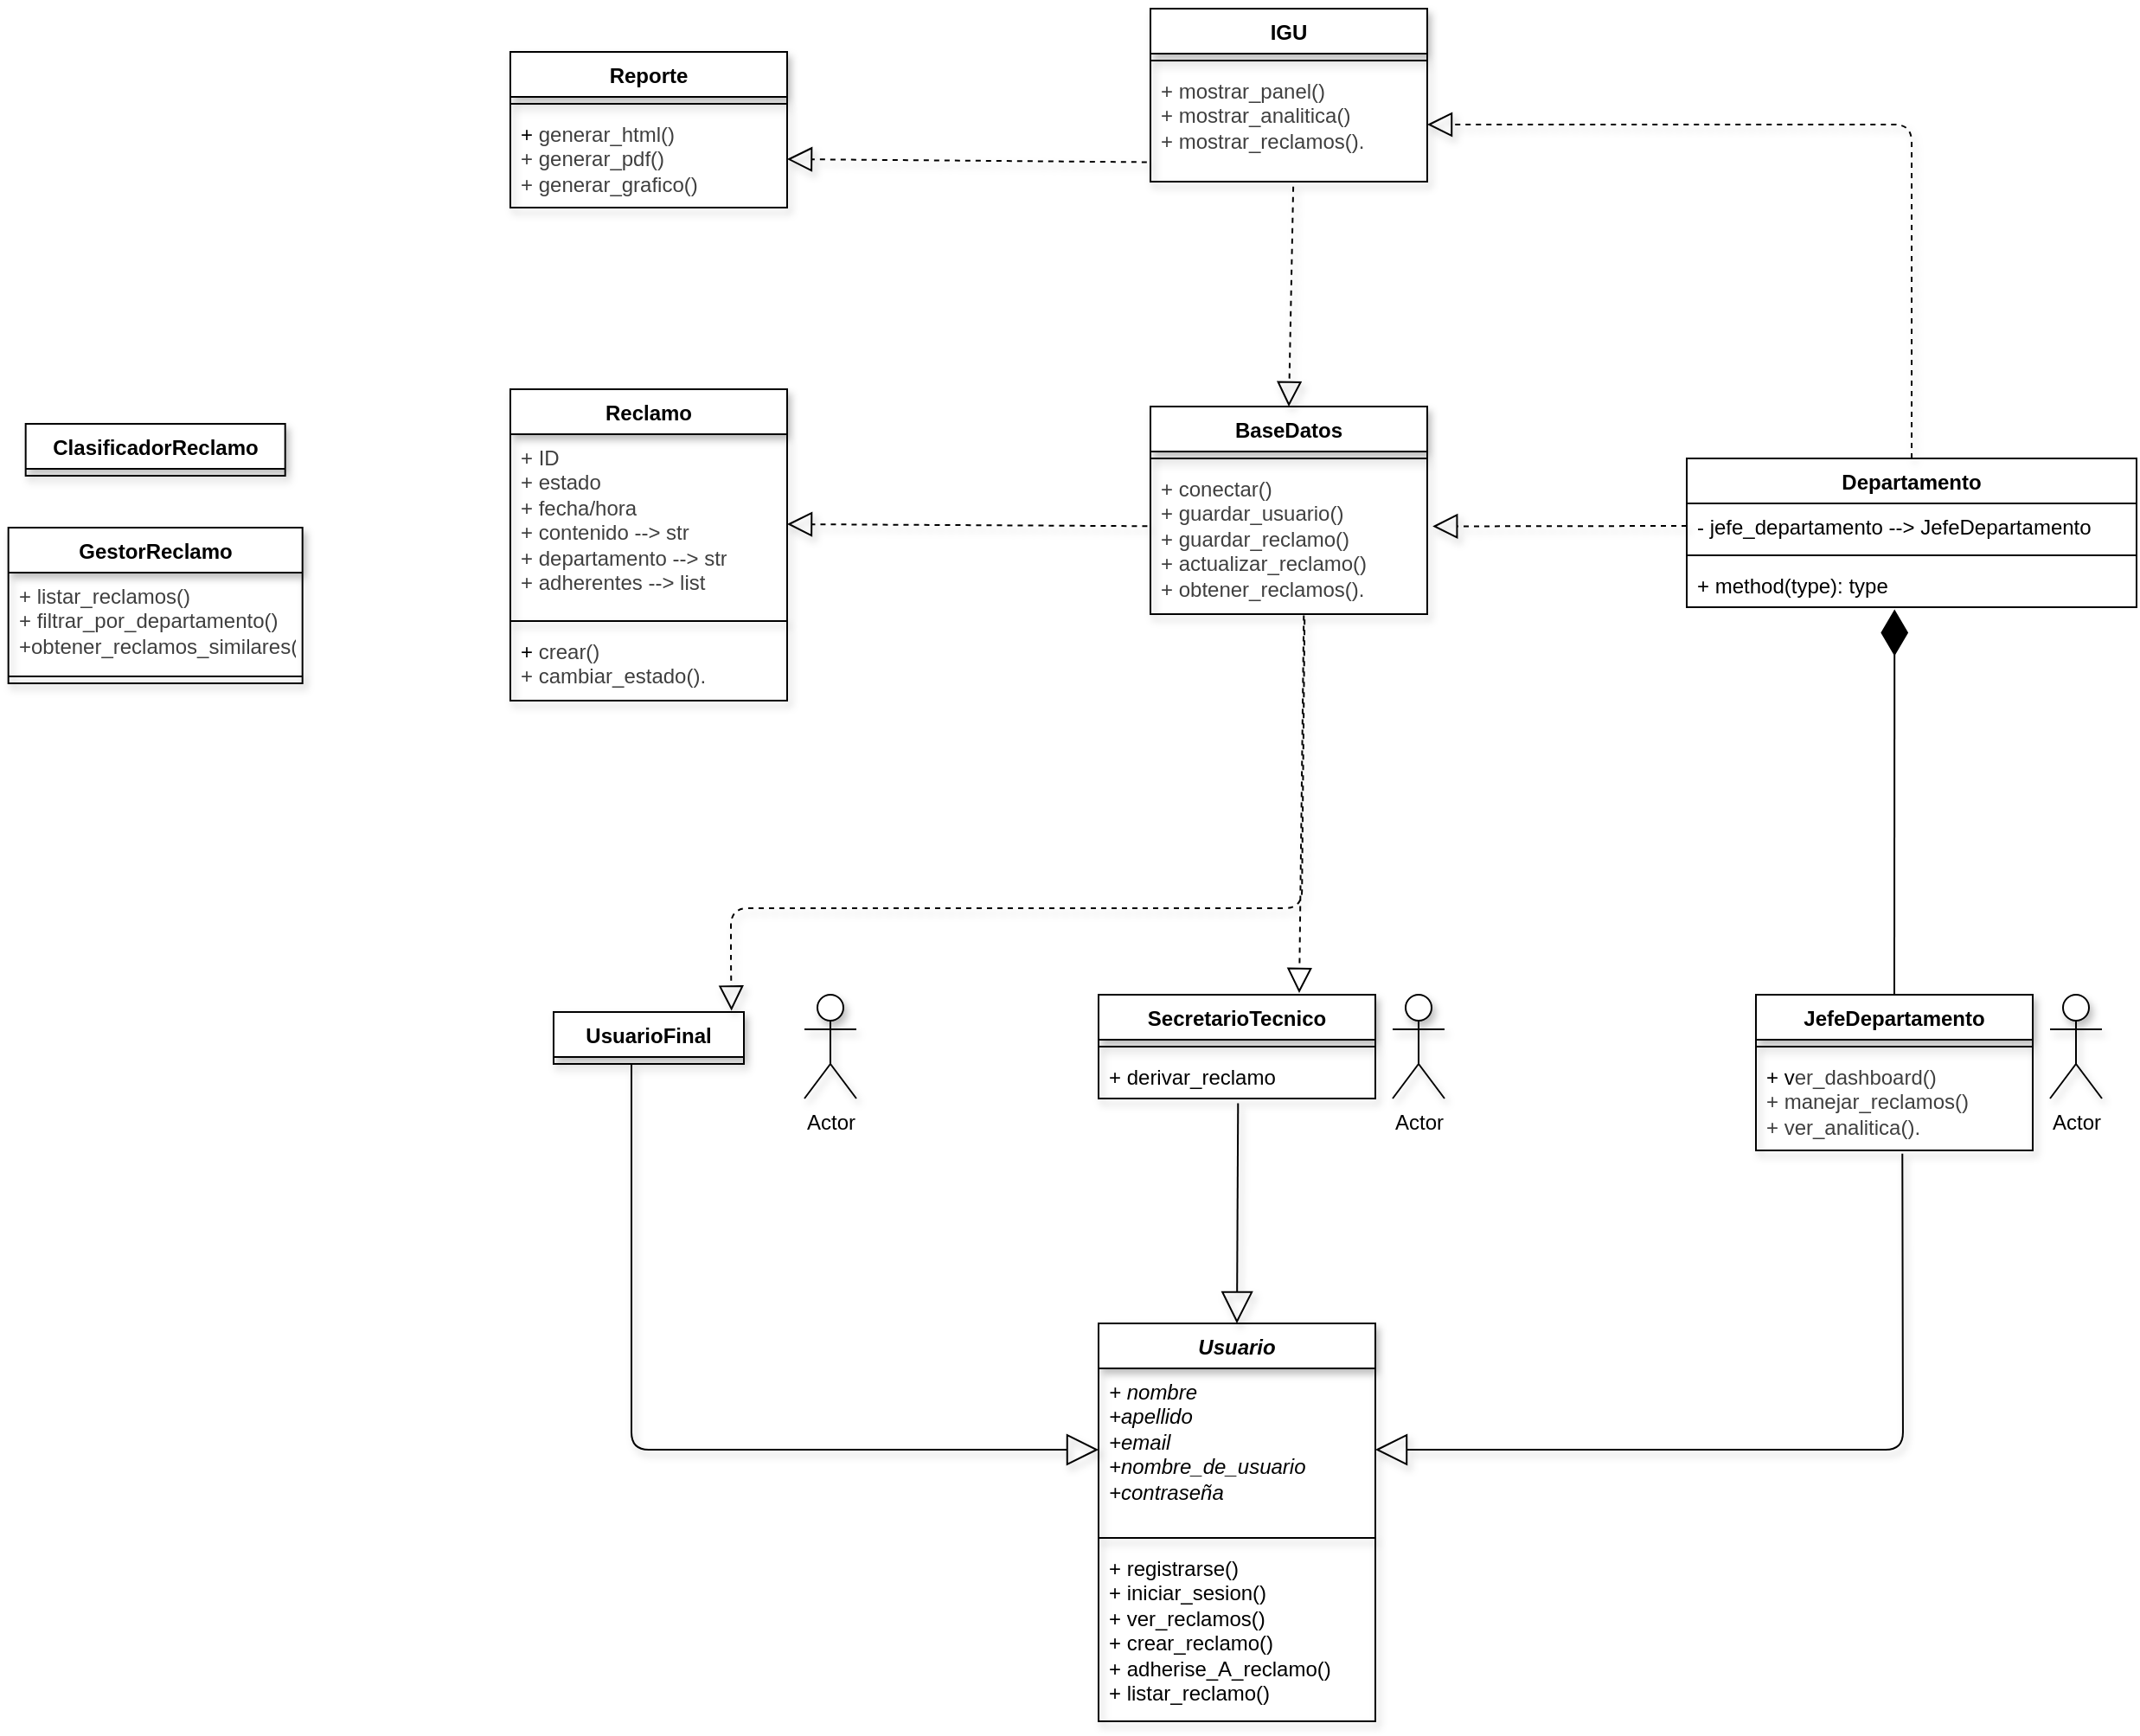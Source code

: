 <mxfile>
    <diagram id="C5RBs43oDa-KdzZeNtuy" name="Page-1">
        <mxGraphModel dx="2207" dy="1848" grid="1" gridSize="10" guides="1" tooltips="1" connect="1" arrows="0" fold="1" page="1" pageScale="1" pageWidth="827" pageHeight="1169" background="light-dark(#FFFFFF,#121212)" math="0" shadow="0">
            <root>
                <mxCell id="WIyWlLk6GJQsqaUBKTNV-0"/>
                <mxCell id="WIyWlLk6GJQsqaUBKTNV-1" parent="WIyWlLk6GJQsqaUBKTNV-0"/>
                <mxCell id="7" value="&lt;i&gt;Usuario&lt;/i&gt;" style="swimlane;fontStyle=1;align=center;verticalAlign=top;childLayout=stackLayout;horizontal=1;startSize=26;horizontalStack=0;resizeParent=1;resizeParentMax=0;resizeLast=0;collapsible=1;marginBottom=0;whiteSpace=wrap;html=1;swimlaneLine=1;shadow=1;" parent="WIyWlLk6GJQsqaUBKTNV-1" vertex="1">
                    <mxGeometry x="320" y="640" width="160" height="230" as="geometry"/>
                </mxCell>
                <mxCell id="8" value="+ nombre&lt;div&gt;+apellido&lt;/div&gt;&lt;div&gt;+email&lt;/div&gt;&lt;div&gt;+nombre_de_usuario&lt;/div&gt;&lt;div&gt;+contraseña&lt;/div&gt;&lt;div&gt;&lt;br&gt;&lt;/div&gt;" style="text;align=left;verticalAlign=top;spacingLeft=4;spacingRight=4;overflow=hidden;rotatable=0;points=[[0,0.5],[1,0.5]];portConstraint=eastwest;whiteSpace=wrap;html=1;fontStyle=2;swimlaneLine=1;shadow=1;" parent="7" vertex="1">
                    <mxGeometry y="26" width="160" height="94" as="geometry"/>
                </mxCell>
                <mxCell id="9" value="" style="line;strokeWidth=1;align=left;verticalAlign=middle;spacingTop=-1;spacingLeft=3;spacingRight=3;rotatable=0;labelPosition=right;points=[];portConstraint=eastwest;swimlaneLine=1;shadow=1;" parent="7" vertex="1">
                    <mxGeometry y="120" width="160" height="8" as="geometry"/>
                </mxCell>
                <mxCell id="10" value="+ registrarse()&lt;div&gt;+ iniciar_sesion()&lt;/div&gt;&lt;div&gt;+ ver_reclamos()&lt;/div&gt;&lt;div&gt;+ crear_reclamo()&lt;div&gt;+ adherise_A_reclamo()&lt;/div&gt;&lt;div&gt;+ listar_reclamo()&lt;/div&gt;&lt;div&gt;&lt;br style=&quot;color: rgb(63, 63, 63);&quot;&gt;&lt;/div&gt;&lt;/div&gt;" style="text;align=left;verticalAlign=top;spacingLeft=4;spacingRight=4;overflow=hidden;rotatable=0;points=[[0,0.5],[1,0.5]];portConstraint=eastwest;whiteSpace=wrap;html=1;swimlaneLine=1;shadow=1;" parent="7" vertex="1">
                    <mxGeometry y="128" width="160" height="102" as="geometry"/>
                </mxCell>
                <mxCell id="19" value="IGU" style="swimlane;fontStyle=1;align=center;verticalAlign=top;childLayout=stackLayout;horizontal=1;startSize=26;horizontalStack=0;resizeParent=1;resizeParentMax=0;resizeLast=0;collapsible=1;marginBottom=0;whiteSpace=wrap;html=1;swimlaneLine=1;shadow=1;" parent="WIyWlLk6GJQsqaUBKTNV-1" vertex="1">
                    <mxGeometry x="350" y="-120" width="160" height="100" as="geometry"/>
                </mxCell>
                <mxCell id="21" value="" style="line;strokeWidth=1;align=left;verticalAlign=middle;spacingTop=-1;spacingLeft=3;spacingRight=3;rotatable=0;labelPosition=right;points=[];portConstraint=eastwest;swimlaneLine=1;shadow=1;" parent="19" vertex="1">
                    <mxGeometry y="26" width="160" height="8" as="geometry"/>
                </mxCell>
                <mxCell id="22" value="&lt;span style=&quot;color: rgb(63, 63, 63);&quot;&gt;+ mostrar_panel()&lt;/span&gt;&lt;div&gt;&lt;span style=&quot;color: rgb(63, 63, 63);&quot;&gt;+ mostrar_analitica()&lt;/span&gt;&lt;/div&gt;&lt;div&gt;&lt;span style=&quot;color: rgb(63, 63, 63);&quot;&gt;+ mostrar_reclamos().&lt;/span&gt;&lt;/div&gt;" style="text;align=left;verticalAlign=top;spacingLeft=4;spacingRight=4;overflow=hidden;rotatable=0;points=[[0,0.5],[1,0.5]];portConstraint=eastwest;whiteSpace=wrap;html=1;swimlaneLine=1;shadow=1;" parent="19" vertex="1">
                    <mxGeometry y="34" width="160" height="66" as="geometry"/>
                </mxCell>
                <mxCell id="23" value="BaseDatos" style="swimlane;fontStyle=1;align=center;verticalAlign=top;childLayout=stackLayout;horizontal=1;startSize=26;horizontalStack=0;resizeParent=1;resizeParentMax=0;resizeLast=0;collapsible=1;marginBottom=0;whiteSpace=wrap;html=1;swimlaneLine=1;shadow=1;" parent="WIyWlLk6GJQsqaUBKTNV-1" vertex="1">
                    <mxGeometry x="350" y="110" width="160" height="120" as="geometry"/>
                </mxCell>
                <mxCell id="25" value="" style="line;strokeWidth=1;align=left;verticalAlign=middle;spacingTop=-1;spacingLeft=3;spacingRight=3;rotatable=0;labelPosition=right;points=[];portConstraint=eastwest;swimlaneLine=1;shadow=1;" parent="23" vertex="1">
                    <mxGeometry y="26" width="160" height="8" as="geometry"/>
                </mxCell>
                <mxCell id="26" value="&lt;span style=&quot;color: rgb(63, 63, 63);&quot;&gt;+ conectar()&lt;/span&gt;&lt;div&gt;&lt;span style=&quot;color: rgb(63, 63, 63);&quot;&gt;+ guardar_usuario()&lt;/span&gt;&lt;/div&gt;&lt;div&gt;&lt;span style=&quot;color: rgb(63, 63, 63);&quot;&gt;+ guardar_reclamo()&lt;/span&gt;&lt;/div&gt;&lt;div&gt;&lt;span style=&quot;color: rgb(63, 63, 63);&quot;&gt;+ actualizar_reclamo()&amp;nbsp;&lt;/span&gt;&lt;/div&gt;&lt;div&gt;&lt;span style=&quot;color: rgb(63, 63, 63);&quot;&gt;+ obtener_reclamos().&lt;/span&gt;&lt;/div&gt;" style="text;align=left;verticalAlign=top;spacingLeft=4;spacingRight=4;overflow=hidden;rotatable=0;points=[[0,0.5],[1,0.5]];portConstraint=eastwest;whiteSpace=wrap;html=1;swimlaneLine=1;perimeterSpacing=14;shadow=1;" parent="23" vertex="1">
                    <mxGeometry y="34" width="160" height="86" as="geometry"/>
                </mxCell>
                <mxCell id="27" value="Reporte" style="swimlane;fontStyle=1;align=center;verticalAlign=top;childLayout=stackLayout;horizontal=1;startSize=26;horizontalStack=0;resizeParent=1;resizeParentMax=0;resizeLast=0;collapsible=1;marginBottom=0;whiteSpace=wrap;html=1;swimlaneLine=1;shadow=1;" parent="WIyWlLk6GJQsqaUBKTNV-1" vertex="1">
                    <mxGeometry x="-20" y="-95" width="160" height="90" as="geometry"/>
                </mxCell>
                <mxCell id="29" value="" style="line;strokeWidth=1;align=left;verticalAlign=middle;spacingTop=-1;spacingLeft=3;spacingRight=3;rotatable=0;labelPosition=right;points=[];portConstraint=eastwest;swimlaneLine=1;shadow=1;" parent="27" vertex="1">
                    <mxGeometry y="26" width="160" height="8" as="geometry"/>
                </mxCell>
                <mxCell id="30" value="+&amp;nbsp;&lt;span style=&quot;color: rgb(63, 63, 63);&quot;&gt;generar_html()&lt;/span&gt;&lt;div&gt;&lt;span style=&quot;color: rgb(63, 63, 63);&quot;&gt;+ generar_pdf()&lt;/span&gt;&lt;/div&gt;&lt;div&gt;&lt;span style=&quot;color: rgb(63, 63, 63);&quot;&gt;+ generar_grafico()&lt;/span&gt;&lt;/div&gt;" style="text;align=left;verticalAlign=top;spacingLeft=4;spacingRight=4;overflow=hidden;rotatable=0;points=[[0,0.5],[1,0.5]];portConstraint=eastwest;whiteSpace=wrap;html=1;swimlaneLine=1;shadow=1;" parent="27" vertex="1">
                    <mxGeometry y="34" width="160" height="56" as="geometry"/>
                </mxCell>
                <mxCell id="31" value="GestorReclamo" style="swimlane;fontStyle=1;align=center;verticalAlign=top;childLayout=stackLayout;horizontal=1;startSize=26;horizontalStack=0;resizeParent=1;resizeParentMax=0;resizeLast=0;collapsible=1;marginBottom=0;whiteSpace=wrap;html=1;swimlaneLine=1;shadow=1;" parent="WIyWlLk6GJQsqaUBKTNV-1" vertex="1">
                    <mxGeometry x="-310.16" y="180" width="170" height="90" as="geometry"/>
                </mxCell>
                <mxCell id="34" value="&lt;span style=&quot;color: rgb(63, 63, 63);&quot;&gt;+ listar_reclamos()&lt;/span&gt;&lt;div&gt;&lt;span style=&quot;color: rgb(63, 63, 63);&quot;&gt;+ filtrar_por_departamento()&lt;/span&gt;&lt;/div&gt;&lt;div&gt;&lt;span style=&quot;color: rgb(63, 63, 63);&quot;&gt;+obtener_reclamos_similares().&lt;/span&gt;&lt;/div&gt;" style="text;align=left;verticalAlign=top;spacingLeft=4;spacingRight=4;overflow=hidden;rotatable=0;points=[[0,0.5],[1,0.5]];portConstraint=eastwest;whiteSpace=wrap;html=1;swimlaneLine=1;shadow=1;" parent="31" vertex="1">
                    <mxGeometry y="26" width="170" height="56" as="geometry"/>
                </mxCell>
                <mxCell id="33" value="" style="line;strokeWidth=1;align=left;verticalAlign=middle;spacingTop=-1;spacingLeft=3;spacingRight=3;rotatable=0;labelPosition=right;points=[];portConstraint=eastwest;swimlaneLine=1;shadow=1;" parent="31" vertex="1">
                    <mxGeometry y="82" width="170" height="8" as="geometry"/>
                </mxCell>
                <mxCell id="35" value="Reclamo" style="swimlane;fontStyle=1;align=center;verticalAlign=top;childLayout=stackLayout;horizontal=1;startSize=26;horizontalStack=0;resizeParent=1;resizeParentMax=0;resizeLast=0;collapsible=1;marginBottom=0;whiteSpace=wrap;html=1;swimlaneLine=1;shadow=1;" parent="WIyWlLk6GJQsqaUBKTNV-1" vertex="1">
                    <mxGeometry x="-20" y="100" width="160" height="180" as="geometry"/>
                </mxCell>
                <mxCell id="36" value="&lt;span style=&quot;color: rgb(63, 63, 63);&quot;&gt;+ ID&lt;/span&gt;&lt;div&gt;&lt;span style=&quot;color: rgb(63, 63, 63);&quot;&gt;+ estado&lt;/span&gt;&lt;/div&gt;&lt;div&gt;&lt;span style=&quot;color: rgb(63, 63, 63);&quot;&gt;+ fecha/hora&lt;/span&gt;&lt;/div&gt;&lt;div&gt;&lt;span style=&quot;color: rgb(63, 63, 63);&quot;&gt;+ contenido --&amp;gt; str&lt;/span&gt;&lt;/div&gt;&lt;div&gt;&lt;span style=&quot;color: rgb(63, 63, 63);&quot;&gt;+ departamento&amp;nbsp;&lt;/span&gt;&lt;span style=&quot;color: rgb(63, 63, 63); background-color: transparent;&quot;&gt;--&amp;gt; str&lt;/span&gt;&lt;/div&gt;&lt;div&gt;&lt;span style=&quot;color: rgb(63, 63, 63);&quot;&gt;+ adherentes --&amp;gt; list&lt;/span&gt;&lt;/div&gt;" style="text;align=left;verticalAlign=top;spacingLeft=4;spacingRight=4;overflow=hidden;rotatable=0;points=[[0,0.5],[1,0.5]];portConstraint=eastwest;whiteSpace=wrap;html=1;swimlaneLine=1;shadow=1;" parent="35" vertex="1">
                    <mxGeometry y="26" width="160" height="104" as="geometry"/>
                </mxCell>
                <mxCell id="37" value="" style="line;strokeWidth=1;align=left;verticalAlign=middle;spacingTop=-1;spacingLeft=3;spacingRight=3;rotatable=0;labelPosition=right;points=[];portConstraint=eastwest;swimlaneLine=1;shadow=1;" parent="35" vertex="1">
                    <mxGeometry y="130" width="160" height="8" as="geometry"/>
                </mxCell>
                <mxCell id="38" value="+&amp;nbsp;&lt;span style=&quot;color: rgb(63, 63, 63);&quot;&gt;crear()&lt;/span&gt;&lt;div&gt;&lt;span style=&quot;color: rgb(63, 63, 63);&quot;&gt;+ cambiar_estado().&lt;/span&gt;&lt;/div&gt;" style="text;align=left;verticalAlign=top;spacingLeft=4;spacingRight=4;overflow=hidden;rotatable=0;points=[[0,0.5],[1,0.5]];portConstraint=eastwest;whiteSpace=wrap;html=1;swimlaneLine=1;shadow=1;" parent="35" vertex="1">
                    <mxGeometry y="138" width="160" height="42" as="geometry"/>
                </mxCell>
                <mxCell id="39" value="SecretarioTecnico" style="swimlane;fontStyle=1;align=center;verticalAlign=top;childLayout=stackLayout;horizontal=1;startSize=26;horizontalStack=0;resizeParent=1;resizeParentMax=0;resizeLast=0;collapsible=1;marginBottom=0;whiteSpace=wrap;html=1;swimlaneLine=1;shadow=1;" parent="WIyWlLk6GJQsqaUBKTNV-1" vertex="1">
                    <mxGeometry x="320" y="450" width="160" height="60" as="geometry"/>
                </mxCell>
                <mxCell id="41" value="" style="line;strokeWidth=1;align=left;verticalAlign=middle;spacingTop=-1;spacingLeft=3;spacingRight=3;rotatable=0;labelPosition=right;points=[];portConstraint=eastwest;swimlaneLine=1;shadow=1;" parent="39" vertex="1">
                    <mxGeometry y="26" width="160" height="8" as="geometry"/>
                </mxCell>
                <mxCell id="42" value="+ derivar_reclamo&lt;div&gt;&lt;br&gt;&lt;/div&gt;" style="text;align=left;verticalAlign=top;spacingLeft=4;spacingRight=4;overflow=hidden;rotatable=0;points=[[0,0.5],[1,0.5]];portConstraint=eastwest;whiteSpace=wrap;html=1;swimlaneLine=1;shadow=1;" parent="39" vertex="1">
                    <mxGeometry y="34" width="160" height="26" as="geometry"/>
                </mxCell>
                <mxCell id="43" value="JefeDepartamento" style="swimlane;fontStyle=1;align=center;verticalAlign=top;childLayout=stackLayout;horizontal=1;startSize=26;horizontalStack=0;resizeParent=1;resizeParentMax=0;resizeLast=0;collapsible=1;marginBottom=0;whiteSpace=wrap;html=1;swimlaneLine=1;shadow=1;" parent="WIyWlLk6GJQsqaUBKTNV-1" vertex="1">
                    <mxGeometry x="700" y="450" width="160" height="90" as="geometry"/>
                </mxCell>
                <mxCell id="45" value="" style="line;strokeWidth=1;align=left;verticalAlign=middle;spacingTop=-1;spacingLeft=3;spacingRight=3;rotatable=0;labelPosition=right;points=[];portConstraint=eastwest;swimlaneLine=1;shadow=1;" parent="43" vertex="1">
                    <mxGeometry y="26" width="160" height="8" as="geometry"/>
                </mxCell>
                <mxCell id="46" value="+ v&lt;span style=&quot;color: rgb(63, 63, 63);&quot;&gt;er_dashboard()&amp;nbsp;&lt;/span&gt;&lt;div&gt;&lt;span style=&quot;color: rgb(63, 63, 63);&quot;&gt;+ manejar_reclamos()&amp;nbsp;&lt;/span&gt;&lt;div&gt;&lt;span style=&quot;color: rgb(63, 63, 63);&quot;&gt;+ ver_analitica().&lt;/span&gt;&lt;/div&gt;&lt;/div&gt;" style="text;align=left;verticalAlign=top;spacingLeft=4;spacingRight=4;overflow=hidden;rotatable=0;points=[[0,0.5],[1,0.5]];portConstraint=eastwest;whiteSpace=wrap;html=1;swimlaneLine=1;shadow=1;" parent="43" vertex="1">
                    <mxGeometry y="34" width="160" height="56" as="geometry"/>
                </mxCell>
                <mxCell id="47" value="UsuarioFinal" style="swimlane;fontStyle=1;align=center;verticalAlign=top;childLayout=stackLayout;horizontal=1;startSize=26;horizontalStack=0;resizeParent=1;resizeParentMax=0;resizeLast=0;collapsible=1;marginBottom=0;whiteSpace=wrap;html=1;swimlaneLine=1;shadow=1;" parent="WIyWlLk6GJQsqaUBKTNV-1" vertex="1" collapsed="1">
                    <mxGeometry x="5" y="460" width="110" height="30" as="geometry">
                        <mxRectangle x="-20" y="450" width="160" height="90" as="alternateBounds"/>
                    </mxGeometry>
                </mxCell>
                <mxCell id="49" value="" style="line;strokeWidth=1;fillColor=none;align=left;verticalAlign=middle;spacingTop=-1;spacingLeft=3;spacingRight=3;rotatable=0;labelPosition=right;points=[];portConstraint=eastwest;strokeColor=inherit;" parent="47" vertex="1">
                    <mxGeometry y="26" width="160" height="8" as="geometry"/>
                </mxCell>
                <mxCell id="50" value="&lt;div&gt;&lt;br&gt;&lt;/div&gt;" style="text;strokeColor=none;fillColor=none;align=left;verticalAlign=top;spacingLeft=4;spacingRight=4;overflow=hidden;rotatable=0;points=[[0,0.5],[1,0.5]];portConstraint=eastwest;whiteSpace=wrap;html=1;" parent="47" vertex="1">
                    <mxGeometry y="34" width="160" height="56" as="geometry"/>
                </mxCell>
                <mxCell id="51" value="ClasificadorReclamo" style="swimlane;fontStyle=1;align=center;verticalAlign=top;childLayout=stackLayout;horizontal=1;startSize=26;horizontalStack=0;resizeParent=1;resizeParentMax=0;resizeLast=0;collapsible=1;marginBottom=0;whiteSpace=wrap;html=1;swimlaneLine=1;shadow=1;" parent="WIyWlLk6GJQsqaUBKTNV-1" vertex="1" collapsed="1">
                    <mxGeometry x="-300.16" y="120" width="150" height="30" as="geometry">
                        <mxRectangle x="540" y="360" width="160" height="34" as="alternateBounds"/>
                    </mxGeometry>
                </mxCell>
                <mxCell id="53" value="" style="line;strokeWidth=1;fillColor=none;align=left;verticalAlign=middle;spacingTop=-1;spacingLeft=3;spacingRight=3;rotatable=0;labelPosition=right;points=[];portConstraint=eastwest;strokeColor=inherit;" parent="51" vertex="1">
                    <mxGeometry y="26" width="160" height="8" as="geometry"/>
                </mxCell>
                <mxCell id="57" value="" style="endArrow=block;endSize=16;endFill=0;html=1;entryX=0.5;entryY=0;entryDx=0;entryDy=0;exitX=0.504;exitY=1.104;exitDx=0;exitDy=0;exitPerimeter=0;shadow=1;strokeWidth=1;" parent="WIyWlLk6GJQsqaUBKTNV-1" source="42" target="7" edge="1">
                    <mxGeometry width="160" relative="1" as="geometry">
                        <mxPoint x="410" y="500" as="sourcePoint"/>
                        <mxPoint x="570" y="500" as="targetPoint"/>
                    </mxGeometry>
                </mxCell>
                <mxCell id="58" value="" style="endArrow=block;endSize=16;endFill=0;html=1;entryX=1;entryY=0.5;entryDx=0;entryDy=0;exitX=0.529;exitY=1.034;exitDx=0;exitDy=0;exitPerimeter=0;shadow=1;strokeWidth=1;" parent="WIyWlLk6GJQsqaUBKTNV-1" source="46" target="8" edge="1">
                    <mxGeometry width="160" relative="1" as="geometry">
                        <mxPoint x="410" y="500" as="sourcePoint"/>
                        <mxPoint x="570" y="500" as="targetPoint"/>
                        <Array as="points">
                            <mxPoint x="785" y="713"/>
                        </Array>
                    </mxGeometry>
                </mxCell>
                <mxCell id="59" value="" style="endArrow=block;endSize=16;endFill=0;html=1;entryX=0;entryY=0.5;entryDx=0;entryDy=0;shadow=1;strokeWidth=1;" parent="WIyWlLk6GJQsqaUBKTNV-1" target="8" edge="1">
                    <mxGeometry width="160" relative="1" as="geometry">
                        <mxPoint x="50" y="490" as="sourcePoint"/>
                        <mxPoint x="570" y="500" as="targetPoint"/>
                        <Array as="points">
                            <mxPoint x="50" y="713"/>
                        </Array>
                    </mxGeometry>
                </mxCell>
                <mxCell id="61" value="Actor" style="shape=umlActor;verticalLabelPosition=bottom;verticalAlign=top;html=1;swimlaneLine=1;shadow=1;" parent="WIyWlLk6GJQsqaUBKTNV-1" vertex="1">
                    <mxGeometry x="150" y="450" width="30" height="60" as="geometry"/>
                </mxCell>
                <mxCell id="65" value="" style="endArrow=block;dashed=1;endFill=0;endSize=12;html=1;exitX=0.51;exitY=1.037;exitDx=0;exitDy=0;exitPerimeter=0;entryX=0.935;entryY=-0.026;entryDx=0;entryDy=0;entryPerimeter=0;shadow=1;strokeWidth=1;" parent="WIyWlLk6GJQsqaUBKTNV-1" target="47" edge="1">
                    <mxGeometry width="160" relative="1" as="geometry">
                        <mxPoint x="439.1" y="233.182" as="sourcePoint"/>
                        <mxPoint x="95" y="460" as="targetPoint"/>
                        <Array as="points">
                            <mxPoint x="437.5" y="400"/>
                            <mxPoint x="107.5" y="400"/>
                            <mxPoint x="107.5" y="430"/>
                        </Array>
                    </mxGeometry>
                </mxCell>
                <mxCell id="67" value="" style="endArrow=block;dashed=1;endFill=0;endSize=12;html=1;exitX=0.516;exitY=1.043;exitDx=0;exitDy=0;exitPerimeter=0;shadow=1;strokeWidth=1;" parent="WIyWlLk6GJQsqaUBKTNV-1" source="22" edge="1">
                    <mxGeometry width="160" relative="1" as="geometry">
                        <mxPoint x="270" y="210" as="sourcePoint"/>
                        <mxPoint x="430" y="110" as="targetPoint"/>
                    </mxGeometry>
                </mxCell>
                <mxCell id="68" value="" style="endArrow=block;dashed=1;endFill=0;endSize=12;html=1;entryX=1;entryY=0.5;entryDx=0;entryDy=0;exitX=0.065;exitY=0.431;exitDx=0;exitDy=0;exitPerimeter=0;shadow=1;strokeWidth=1;" parent="WIyWlLk6GJQsqaUBKTNV-1" source="26" target="36" edge="1">
                    <mxGeometry width="160" relative="1" as="geometry">
                        <mxPoint x="270" y="210" as="sourcePoint"/>
                        <mxPoint x="430" y="210" as="targetPoint"/>
                    </mxGeometry>
                </mxCell>
                <mxCell id="69" value="" style="endArrow=block;dashed=1;endFill=0;endSize=12;html=1;exitX=-0.013;exitY=0.829;exitDx=0;exitDy=0;exitPerimeter=0;entryX=1;entryY=0.5;entryDx=0;entryDy=0;shadow=1;strokeWidth=1;" parent="WIyWlLk6GJQsqaUBKTNV-1" source="22" target="30" edge="1">
                    <mxGeometry width="160" relative="1" as="geometry">
                        <mxPoint x="270" y="60" as="sourcePoint"/>
                        <mxPoint x="150" y="-30" as="targetPoint"/>
                    </mxGeometry>
                </mxCell>
                <mxCell id="84" value="Actor" style="shape=umlActor;verticalLabelPosition=bottom;verticalAlign=top;html=1;swimlaneLine=1;shadow=1;" parent="WIyWlLk6GJQsqaUBKTNV-1" vertex="1">
                    <mxGeometry x="490" y="450" width="30" height="60" as="geometry"/>
                </mxCell>
                <mxCell id="85" value="Actor" style="shape=umlActor;verticalLabelPosition=bottom;verticalAlign=top;html=1;swimlaneLine=1;shadow=1;" parent="WIyWlLk6GJQsqaUBKTNV-1" vertex="1">
                    <mxGeometry x="870" y="450" width="30" height="60" as="geometry"/>
                </mxCell>
                <mxCell id="89" value="Departamento&lt;div&gt;&lt;br&gt;&lt;/div&gt;" style="swimlane;fontStyle=1;align=center;verticalAlign=top;childLayout=stackLayout;horizontal=1;startSize=26;horizontalStack=0;resizeParent=1;resizeParentMax=0;resizeLast=0;collapsible=1;marginBottom=0;whiteSpace=wrap;html=1;" parent="WIyWlLk6GJQsqaUBKTNV-1" vertex="1">
                    <mxGeometry x="660" y="140" width="260" height="86" as="geometry"/>
                </mxCell>
                <mxCell id="90" value="- jefe_departamento --&amp;gt; JefeDepartamento" style="text;strokeColor=none;fillColor=none;align=left;verticalAlign=top;spacingLeft=4;spacingRight=4;overflow=hidden;rotatable=0;points=[[0,0.5],[1,0.5]];portConstraint=eastwest;whiteSpace=wrap;html=1;" parent="89" vertex="1">
                    <mxGeometry y="26" width="260" height="26" as="geometry"/>
                </mxCell>
                <mxCell id="91" value="" style="line;strokeWidth=1;fillColor=none;align=left;verticalAlign=middle;spacingTop=-1;spacingLeft=3;spacingRight=3;rotatable=0;labelPosition=right;points=[];portConstraint=eastwest;strokeColor=inherit;" parent="89" vertex="1">
                    <mxGeometry y="52" width="260" height="8" as="geometry"/>
                </mxCell>
                <mxCell id="92" value="+ method(type): type" style="text;strokeColor=none;fillColor=none;align=left;verticalAlign=top;spacingLeft=4;spacingRight=4;overflow=hidden;rotatable=0;points=[[0,0.5],[1,0.5]];portConstraint=eastwest;whiteSpace=wrap;html=1;" parent="89" vertex="1">
                    <mxGeometry y="60" width="260" height="26" as="geometry"/>
                </mxCell>
                <mxCell id="93" value="" style="endArrow=diamondThin;endFill=1;endSize=24;html=1;exitX=0.5;exitY=0;exitDx=0;exitDy=0;entryX=0.462;entryY=1.049;entryDx=0;entryDy=0;entryPerimeter=0;" parent="WIyWlLk6GJQsqaUBKTNV-1" source="43" target="92" edge="1">
                    <mxGeometry width="160" relative="1" as="geometry">
                        <mxPoint x="510" y="310" as="sourcePoint"/>
                        <mxPoint x="780" y="248" as="targetPoint"/>
                    </mxGeometry>
                </mxCell>
                <mxCell id="94" value="" style="endArrow=block;dashed=1;endFill=0;endSize=12;html=1;entryX=0.942;entryY=0.432;entryDx=0;entryDy=0;exitX=0;exitY=0.5;exitDx=0;exitDy=0;shadow=1;strokeWidth=1;entryPerimeter=0;" parent="WIyWlLk6GJQsqaUBKTNV-1" source="90" target="26" edge="1">
                    <mxGeometry width="160" relative="1" as="geometry">
                        <mxPoint x="342" y="186" as="sourcePoint"/>
                        <mxPoint x="150" y="188" as="targetPoint"/>
                    </mxGeometry>
                </mxCell>
                <mxCell id="95" value="" style="endArrow=block;dashed=1;endFill=0;endSize=12;html=1;entryX=1;entryY=0.5;entryDx=0;entryDy=0;exitX=0.5;exitY=0;exitDx=0;exitDy=0;shadow=1;strokeWidth=1;" parent="WIyWlLk6GJQsqaUBKTNV-1" source="89" target="22" edge="1">
                    <mxGeometry width="160" relative="1" as="geometry">
                        <mxPoint x="352" y="196" as="sourcePoint"/>
                        <mxPoint x="160" y="198" as="targetPoint"/>
                        <Array as="points">
                            <mxPoint x="790" y="-53"/>
                        </Array>
                    </mxGeometry>
                </mxCell>
                <mxCell id="96" value="" style="endArrow=block;dashed=1;endFill=0;endSize=12;html=1;entryX=0.725;entryY=-0.017;entryDx=0;entryDy=0;exitX=0.546;exitY=0.884;exitDx=0;exitDy=0;exitPerimeter=0;entryPerimeter=0;" parent="WIyWlLk6GJQsqaUBKTNV-1" source="26" target="39" edge="1">
                    <mxGeometry width="160" relative="1" as="geometry">
                        <mxPoint x="440" y="400" as="sourcePoint"/>
                        <mxPoint x="530" y="300" as="targetPoint"/>
                    </mxGeometry>
                </mxCell>
            </root>
        </mxGraphModel>
    </diagram>
</mxfile>